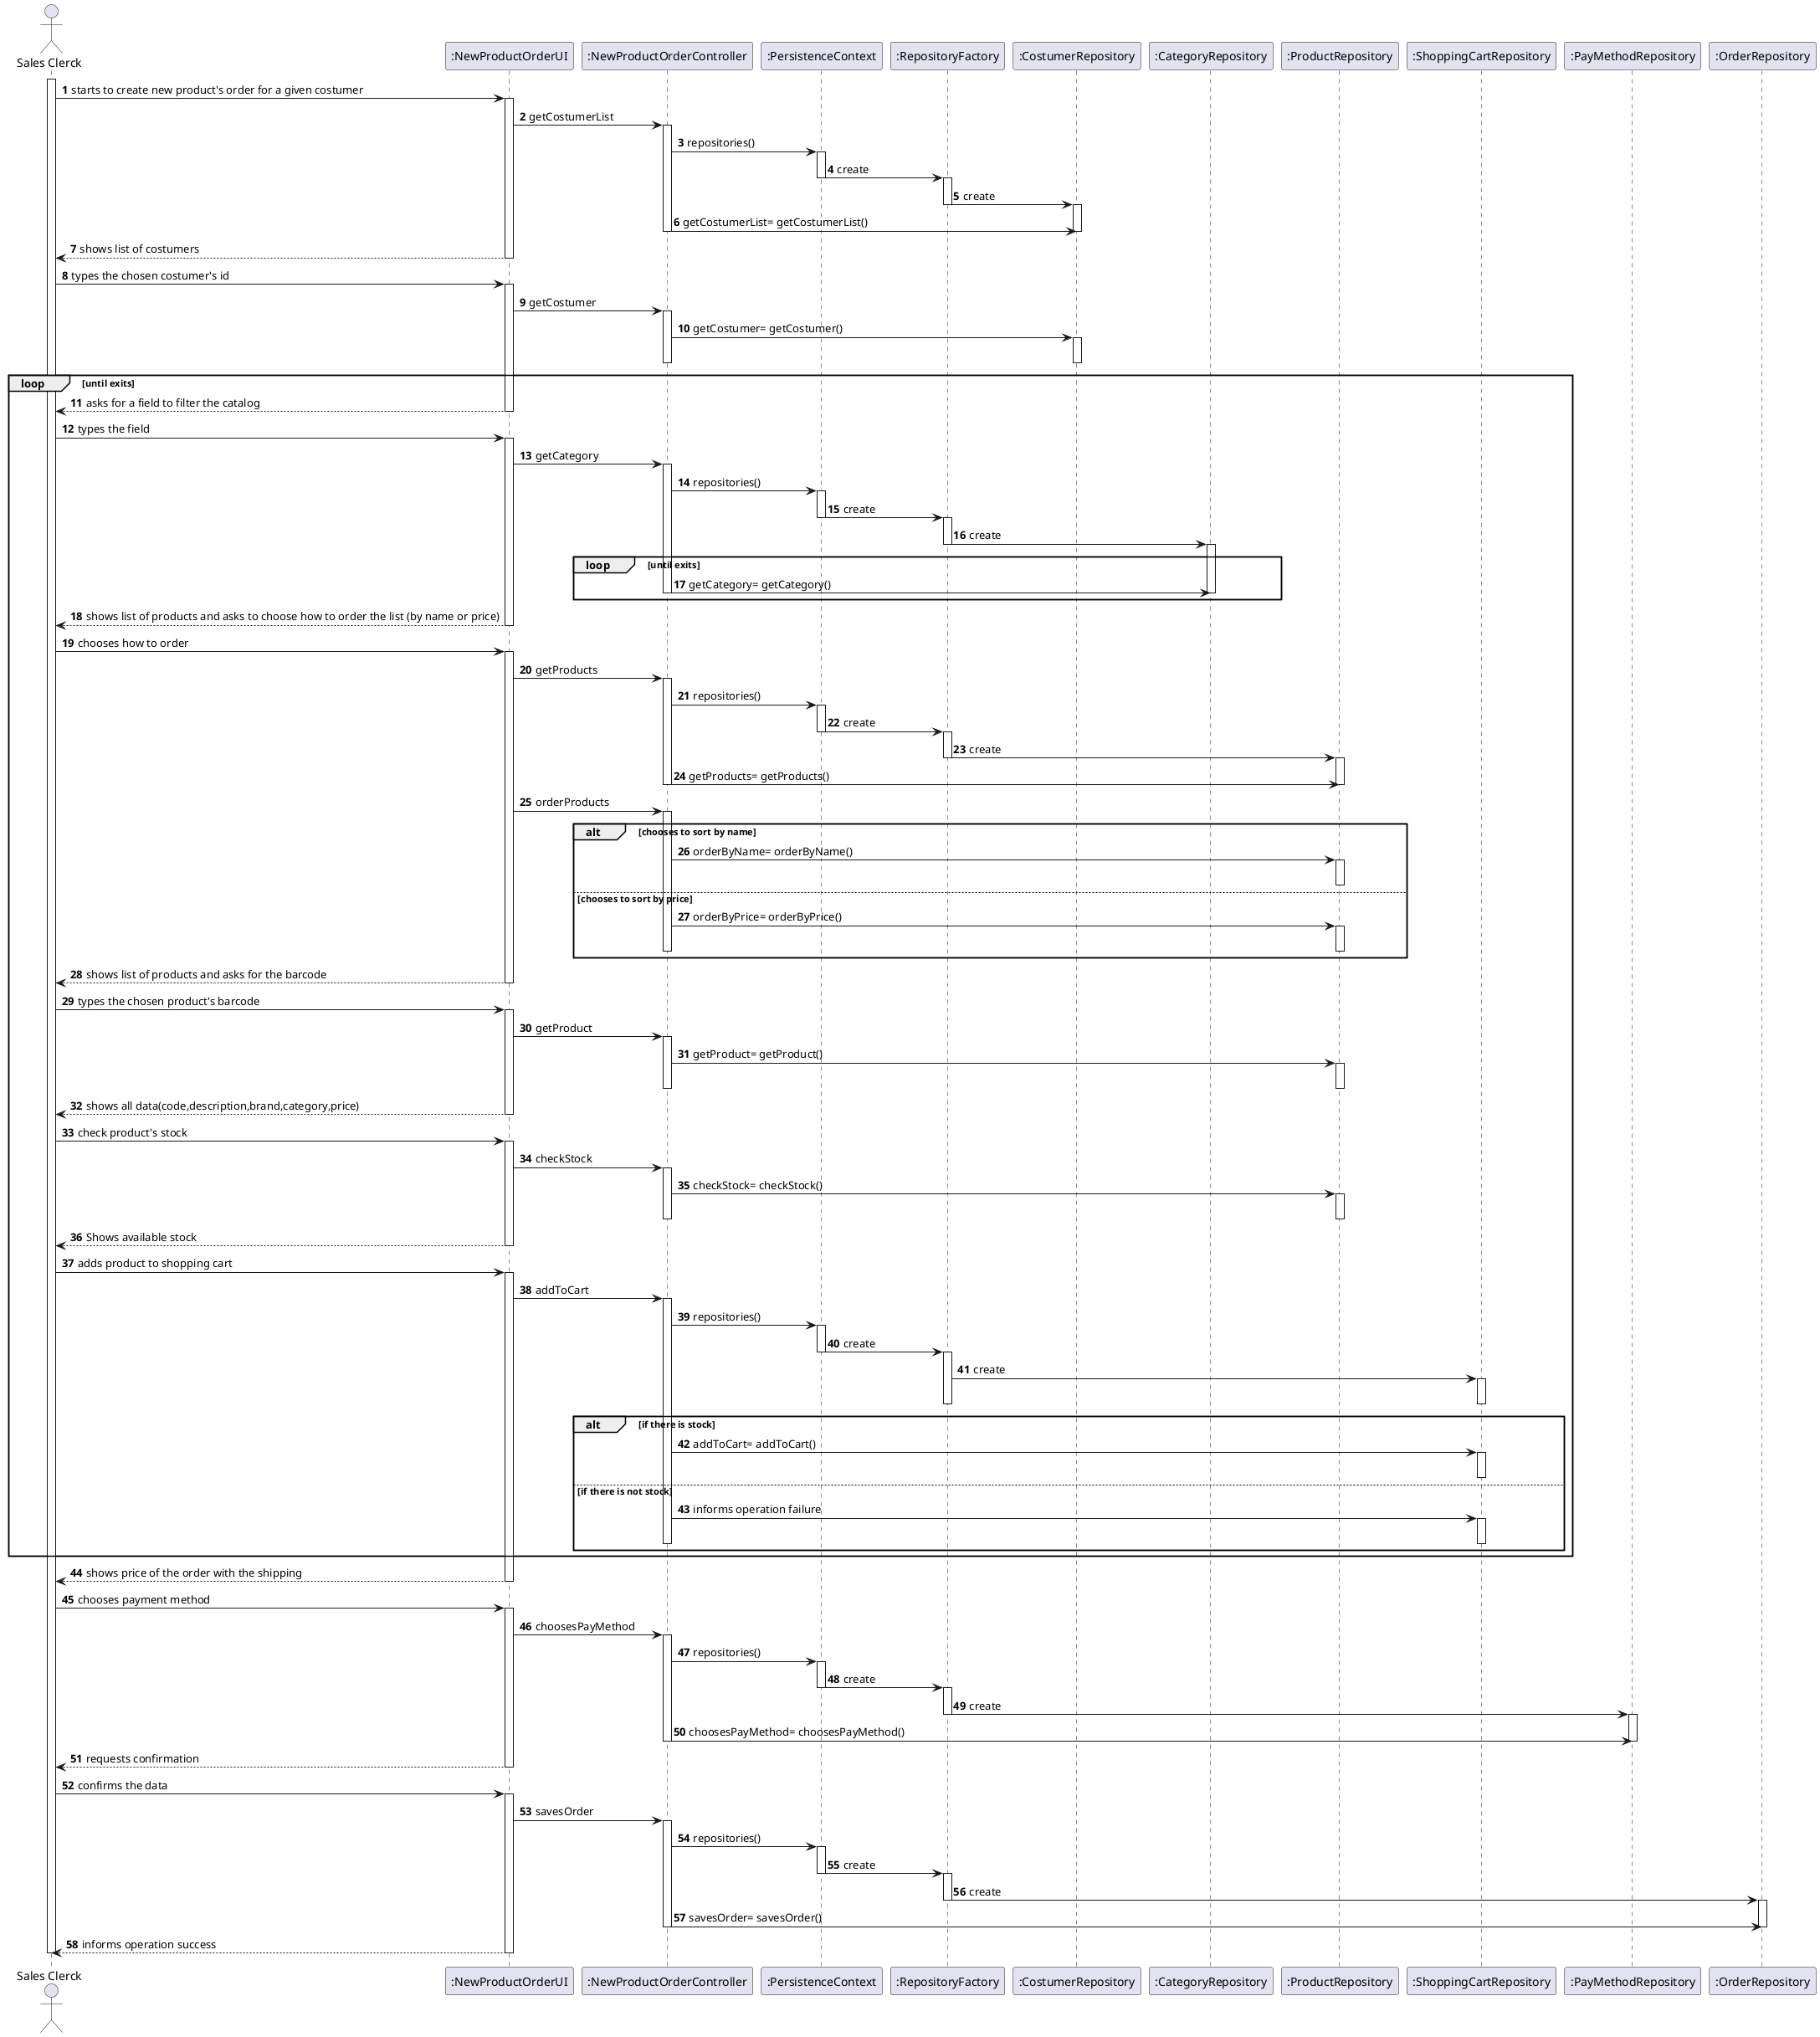 @startuml
autonumber
'hide footbox
actor "Sales Clerck" as SC
participant ":NewProductOrderUI" as UI
participant ":NewProductOrderController" as CTRL
participant ":PersistenceContext" as PC
participant ":RepositoryFactory" as RF
participant ":CostumerRepository" as CostRepo
participant ":CategoryRepository" as CatRepo
participant ":ProductRepository" as ProdRepo
participant ":ShoppingCartRepository" as ShopRepo
participant ":PayMethodRepository" as PayRepo
participant ":OrderRepository" as OrdRepo




activate SC

SC -> UI : starts to create new product's order for a given costumer
activate UI

UI -> CTRL : getCostumerList
activate CTRL
CTRL -> PC : repositories()

activate PC
PC -> RF : create
deactivate PC
activate RF
RF -> CostRepo : create
deactivate RF
activate CostRepo
deactivate CostRepo
CTRL -> CostRepo : getCostumerList= getCostumerList()
deactivate CTRL
deactivate CostRepo
UI --> SC : shows list of costumers
deactivate PC
deactivate UI

SC -> UI : types the chosen costumer's id
activate UI

UI -> CTRL : getCostumer
activate CTRL
CTRL -> CostRepo : getCostumer= getCostumer()
activate CostRepo
deactivate CTRL
deactivate CostRepo



loop until exits

UI --> SC : asks for a field to filter the catalog
deactivate UI
SC -> UI : types the field
activate UI


UI -> CTRL : getCategory
activate CTRL
CTRL -> PC : repositories()

activate PC
PC -> RF : create
deactivate PC
activate RF
RF -> CatRepo : create
deactivate RF
activate CatRepo
deactivate CatRepo
loop until exits
CTRL -> CatRepo : getCategory= getCategory()
deactivate CTRL
deactivate CatRepo

end loop
UI --> SC : shows list of products and asks to choose how to order the list (by name or price)
deactivate UI

SC -> UI : chooses how to order
activate UI


UI -> CTRL : getProducts
activate CTRL
CTRL -> PC : repositories()

activate PC
PC -> RF : create
deactivate PC
activate RF
RF -> ProdRepo : create
deactivate RF
activate ProdRepo
deactivate ProdRepo
CTRL -> ProdRepo : getProducts= getProducts()
deactivate CTRL
deactivate ProdRepo

UI -> CTRL : orderProducts
activate CTRL

alt chooses to sort by name
CTRL -> ProdRepo : orderByName= orderByName()
activate ProdRepo
deactivate ProdRepo

else chooses to sort by price
CTRL -> ProdRepo : orderByPrice= orderByPrice()
activate ProdRepo
deactivate CTRL
deactivate ProdRepo
end


UI --> SC : shows list of products and asks for the barcode
deactivate UI

SC -> UI : types the chosen product's barcode
activate UI


UI -> CTRL : getProduct
activate CTRL
CTRL -> ProdRepo : getProduct= getProduct()
activate ProdRepo
deactivate CTRL
deactivate ProdRepo

UI --> SC :shows all data(code,description,brand,category,price)
deactivate UI
SC -> UI : check product's stock
activate UI

UI -> CTRL : checkStock
activate CTRL
CTRL -> ProdRepo : checkStock= checkStock()
activate ProdRepo
deactivate CTRL
deactivate ProdRepo


UI --> SC : Shows available stock
deactivate UI


SC -> UI : adds product to shopping cart
activate UI


UI -> CTRL : addToCart
activate CTRL
CTRL -> PC : repositories()

activate PC
PC -> RF : create
deactivate PC
activate RF
RF -> ShopRepo : create
activate ShopRepo
deactivate RF
deactivate ShopRepo

alt if there is stock
CTRL -> ShopRepo : addToCart= addToCart()
activate ShopRepo
deactivate ShopRepo

else if there is not stock
CTRL -> ShopRepo : informs operation failure
activate ShopRepo
deactivate CTRL
deactivate ShopRepo
end

end loop

UI --> SC : shows price of the order with the shipping
deactivate UI
deactivate UI

SC -> UI : chooses payment method
activate UI


UI -> CTRL : choosesPayMethod
activate CTRL
CTRL -> PC : repositories()

activate PC
PC -> RF : create
deactivate PC
activate RF
RF -> PayRepo : create
deactivate RF
activate PayRepo
deactivate PayRepo
CTRL -> PayRepo : choosesPayMethod= choosesPayMethod()
deactivate CTRL
deactivate PayRepo

UI --> SC : requests confirmation

deactivate UI
SC -> UI : confirms the data
activate UI

UI -> CTRL : savesOrder
activate CTRL
CTRL -> PC : repositories()

activate PC
PC -> RF : create
deactivate PC
activate RF
RF -> OrdRepo : create
deactivate RF
activate OrdRepo
deactivate OrdRepo
CTRL -> OrdRepo : savesOrder= savesOrder()
deactivate CTRL
deactivate OrdRepo

UI --> SC : informs operation success
deactivate UI
deactivate SC

@enduml
